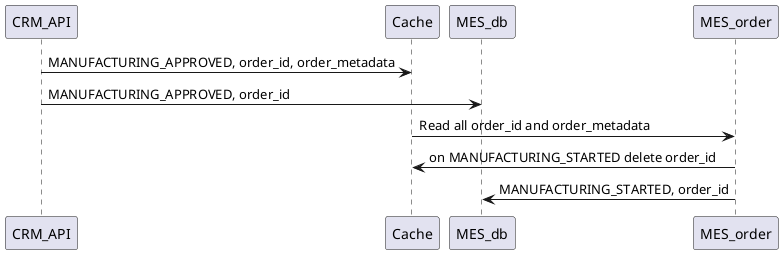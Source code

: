 
@startuml
CRM_API -> Cache: MANUFACTURING_APPROVED, order_id, order_metadata
CRM_API -> MES_db: MANUFACTURING_APPROVED, order_id

MES_order <- Cache: Read all order_id and order_metadata
MES_order -> Cache: on MANUFACTURING_STARTED delete order_id
MES_order -> MES_db: MANUFACTURING_STARTED, order_id 


@enduml